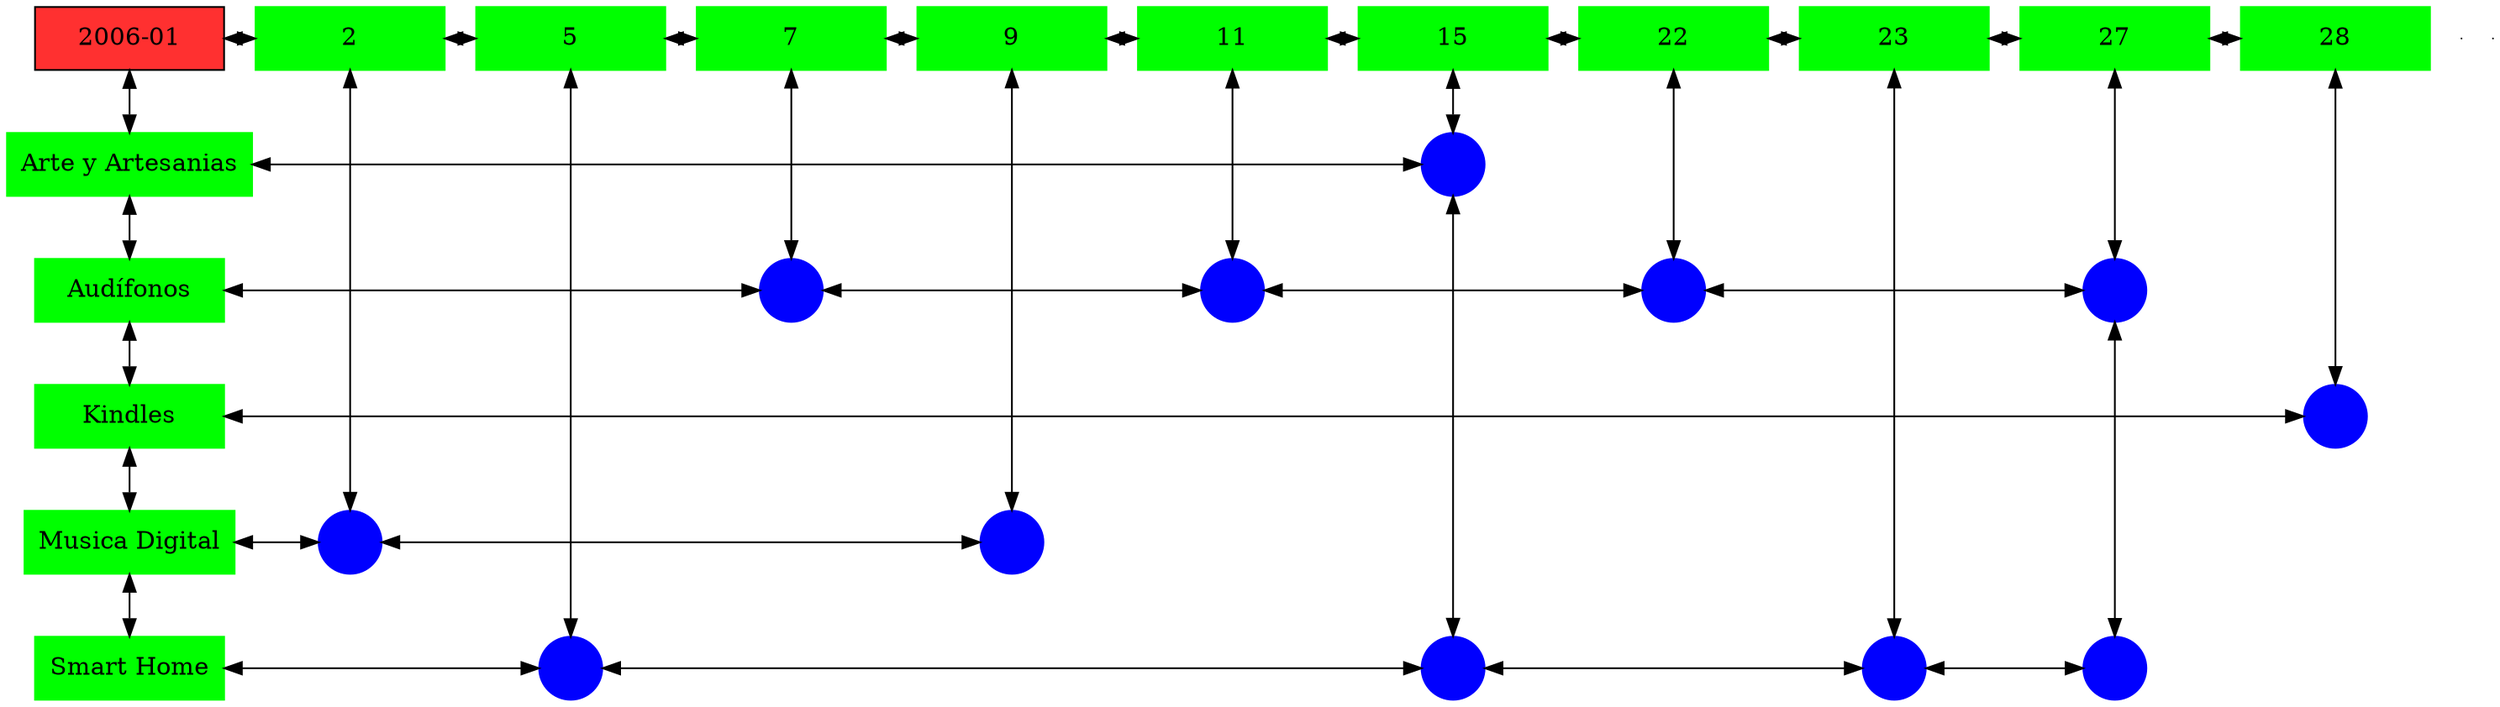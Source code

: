 digraph G{
node[shape="box"];
nodeMt[ label = "2006-01", width = 1.5, style = filled, fillcolor = firebrick1, group = 1 ];
e0[ shape = point, width = 0 ];
e1[ shape = point, width = 0 ];
node0xc0022f6e10[label="2",color=green,style =filled,width = 1.5 group=2];
nodeMt->node0xc0022f6e10[dir="both"];
{rank=same;nodeMt;node0xc0022f6e10;}
node0xc00202ff40[label="5",color=green,style =filled,width = 1.5 group=5];
node0xc0022f6e10->node0xc00202ff40[dir="both"];
{rank=same;node0xc0022f6e10;node0xc00202ff40;}
node0xc002222640[label="7",color=green,style =filled,width = 1.5 group=7];
node0xc00202ff40->node0xc002222640[dir="both"];
{rank=same;node0xc00202ff40;node0xc002222640;}
node0xc001edb7c0[label="9",color=green,style =filled,width = 1.5 group=9];
node0xc002222640->node0xc001edb7c0[dir="both"];
{rank=same;node0xc002222640;node0xc001edb7c0;}
node0xc001f4a0a0[label="11",color=green,style =filled,width = 1.5 group=11];
node0xc001edb7c0->node0xc001f4a0a0[dir="both"];
{rank=same;node0xc001edb7c0;node0xc001f4a0a0;}
node0xc0021252c0[label="15",color=green,style =filled,width = 1.5 group=15];
node0xc001f4a0a0->node0xc0021252c0[dir="both"];
{rank=same;node0xc001f4a0a0;node0xc0021252c0;}
node0xc00202e5f0[label="22",color=green,style =filled,width = 1.5 group=22];
node0xc0021252c0->node0xc00202e5f0[dir="both"];
{rank=same;node0xc0021252c0;node0xc00202e5f0;}
node0xc001e63310[label="23",color=green,style =filled,width = 1.5 group=23];
node0xc00202e5f0->node0xc001e63310[dir="both"];
{rank=same;node0xc00202e5f0;node0xc001e63310;}
node0xc00218f0e0[label="27",color=green,style =filled,width = 1.5 group=27];
node0xc001e63310->node0xc00218f0e0[dir="both"];
{rank=same;node0xc001e63310;node0xc00218f0e0;}
node0xc0022cd450[label="28",color=green,style =filled,width = 1.5 group=28];
node0xc00218f0e0->node0xc0022cd450[dir="both"];
{rank=same;node0xc00218f0e0;node0xc0022cd450;}
node0xc002125270[label="Arte y Artesanias",color=green,style =filled width = 1.5 group=1];
node0xc00212a900[label="",color=blue,style =filled, width = 0.5 group=15 shape=circle];
node0xc002125270->node0xc00212a900[dir="both"];
{rank=same;node0xc002125270;node0xc00212a900;}
node0xc001f4a050[label="Audífonos",color=green,style =filled width = 1.5 group=1];
node0xc002219780[label="",color=blue,style =filled, width = 0.5 group=7 shape=circle];
node0xc001f4a050->node0xc002219780[dir="both"];
{rank=same;node0xc001f4a050;node0xc002219780;}
node0xc001f40e00[label="",color=blue,style =filled, width = 0.5 group=11 shape=circle];
node0xc002219780->node0xc001f40e00[dir="both"];
{rank=same;node0xc001f40e00;node0xc002219780;}
node0xc002027b00[label="",color=blue,style =filled, width = 0.5 group=22 shape=circle];
node0xc001f40e00->node0xc002027b00[dir="both"];
{rank=same;node0xc002027b00;node0xc001f40e00;}
node0xc0022f1580[label="",color=blue,style =filled, width = 0.5 group=27 shape=circle];
node0xc002027b00->node0xc0022f1580[dir="both"];
{rank=same;node0xc0022f1580;node0xc002027b00;}
node0xc0022cd400[label="Kindles",color=green,style =filled width = 1.5 group=1];
node0xc0022dc000[label="",color=blue,style =filled, width = 0.5 group=28 shape=circle];
node0xc0022cd400->node0xc0022dc000[dir="both"];
{rank=same;node0xc0022cd400;node0xc0022dc000;}
node0xc001edb770[label="Musica Digital",color=green,style =filled width = 1.5 group=1];
node0xc0022f1480[label="",color=blue,style =filled, width = 0.5 group=2 shape=circle];
node0xc001edb770->node0xc0022f1480[dir="both"];
{rank=same;node0xc001edb770;node0xc0022f1480;}
node0xc001ed3b80[label="",color=blue,style =filled, width = 0.5 group=9 shape=circle];
node0xc0022f1480->node0xc001ed3b80[dir="both"];
{rank=same;node0xc001ed3b80;node0xc0022f1480;}
node0xc001e632c0[label="Smart Home",color=green,style =filled width = 1.5 group=1];
node0xc002038d80[label="",color=blue,style =filled, width = 0.5 group=5 shape=circle];
node0xc001e632c0->node0xc002038d80[dir="both"];
{rank=same;node0xc001e632c0;node0xc002038d80;}
node0xc002247700[label="",color=blue,style =filled, width = 0.5 group=15 shape=circle];
node0xc002038d80->node0xc002247700[dir="both"];
{rank=same;node0xc002247700;node0xc002038d80;}
node0xc001e5d080[label="",color=blue,style =filled, width = 0.5 group=23 shape=circle];
node0xc002247700->node0xc001e5d080[dir="both"];
{rank=same;node0xc001e5d080;node0xc002247700;}
node0xc002198400[label="",color=blue,style =filled, width = 0.5 group=27 shape=circle];
node0xc001e5d080->node0xc002198400[dir="both"];
{rank=same;node0xc002198400;node0xc001e5d080;}
node0xc0022f6e10->node0xc0022f1480[dir="both"];
node0xc00202ff40->node0xc002038d80[dir="both"];
node0xc002222640->node0xc002219780[dir="both"];
node0xc001edb7c0->node0xc001ed3b80[dir="both"];
node0xc001f4a0a0->node0xc001f40e00[dir="both"];
node0xc0021252c0->node0xc00212a900[dir="both"];
node0xc00212a900->node0xc002247700[dir="both"];
node0xc00202e5f0->node0xc002027b00[dir="both"];
node0xc001e63310->node0xc001e5d080[dir="both"];
node0xc00218f0e0->node0xc0022f1580[dir="both"];
node0xc0022f1580->node0xc002198400[dir="both"];
node0xc0022cd450->node0xc0022dc000[dir="both"];
nodeMt->node0xc002125270[dir="both"];
node0xc002125270->node0xc001f4a050[dir="both"];
node0xc001f4a050->node0xc0022cd400[dir="both"];
node0xc0022cd400->node0xc001edb770[dir="both"];
node0xc001edb770->node0xc001e632c0[dir="both"];
}
